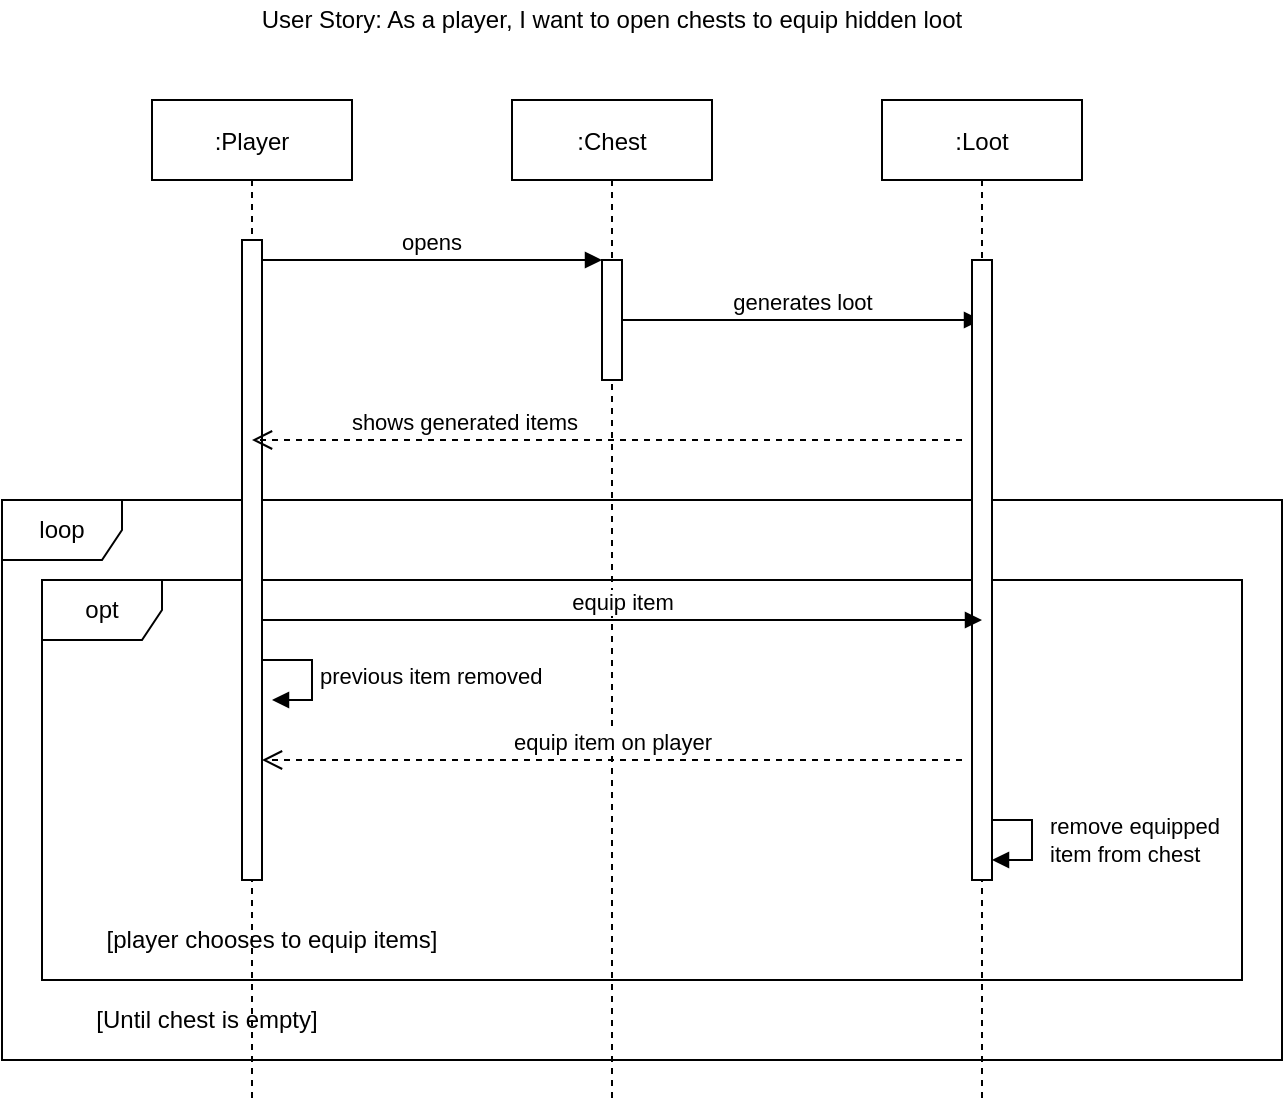 <mxfile version="14.4.3" type="device"><diagram id="kgpKYQtTHZ0yAKxKKP6v" name="Page-1"><mxGraphModel dx="610" dy="887" grid="1" gridSize="10" guides="1" tooltips="1" connect="1" arrows="1" fold="1" page="1" pageScale="1" pageWidth="850" pageHeight="1100" math="0" shadow="0"><root><mxCell id="0"/><mxCell id="1" parent="0"/><mxCell id="uiGLShpXSErpIMGkvje7-9" value="loop" style="shape=umlFrame;whiteSpace=wrap;html=1;" vertex="1" parent="1"><mxGeometry x="130" y="280" width="640" height="280" as="geometry"/></mxCell><mxCell id="uiGLShpXSErpIMGkvje7-12" value="opt" style="shape=umlFrame;whiteSpace=wrap;html=1;" vertex="1" parent="1"><mxGeometry x="150" y="320" width="600" height="200" as="geometry"/></mxCell><mxCell id="3nuBFxr9cyL0pnOWT2aG-1" value=":Player" style="shape=umlLifeline;perimeter=lifelinePerimeter;container=1;collapsible=0;recursiveResize=0;rounded=0;shadow=0;strokeWidth=1;" parent="1" vertex="1"><mxGeometry x="205" y="80" width="100" height="500" as="geometry"/></mxCell><mxCell id="3nuBFxr9cyL0pnOWT2aG-2" value="" style="points=[];perimeter=orthogonalPerimeter;rounded=0;shadow=0;strokeWidth=1;" parent="3nuBFxr9cyL0pnOWT2aG-1" vertex="1"><mxGeometry x="45" y="70" width="10" height="320" as="geometry"/></mxCell><mxCell id="uiGLShpXSErpIMGkvje7-17" value="previous item removed" style="edgeStyle=orthogonalEdgeStyle;html=1;align=left;spacingLeft=2;endArrow=block;rounded=0;entryX=1;entryY=0;" edge="1" parent="3nuBFxr9cyL0pnOWT2aG-1"><mxGeometry relative="1" as="geometry"><mxPoint x="55" y="280" as="sourcePoint"/><Array as="points"><mxPoint x="80" y="280"/></Array><mxPoint x="60" y="300" as="targetPoint"/></mxGeometry></mxCell><mxCell id="3nuBFxr9cyL0pnOWT2aG-5" value=":Chest" style="shape=umlLifeline;perimeter=lifelinePerimeter;container=1;collapsible=0;recursiveResize=0;rounded=0;shadow=0;strokeWidth=1;" parent="1" vertex="1"><mxGeometry x="385" y="80" width="100" height="500" as="geometry"/></mxCell><mxCell id="3nuBFxr9cyL0pnOWT2aG-6" value="" style="points=[];perimeter=orthogonalPerimeter;rounded=0;shadow=0;strokeWidth=1;" parent="3nuBFxr9cyL0pnOWT2aG-5" vertex="1"><mxGeometry x="45" y="80" width="10" height="60" as="geometry"/></mxCell><mxCell id="uiGLShpXSErpIMGkvje7-7" value="generates loot" style="html=1;verticalAlign=bottom;endArrow=block;" edge="1" parent="3nuBFxr9cyL0pnOWT2aG-5" target="uiGLShpXSErpIMGkvje7-3"><mxGeometry width="80" relative="1" as="geometry"><mxPoint x="55" y="110" as="sourcePoint"/><mxPoint x="135" y="110" as="targetPoint"/></mxGeometry></mxCell><mxCell id="3nuBFxr9cyL0pnOWT2aG-8" value="opens" style="verticalAlign=bottom;endArrow=block;entryX=0;entryY=0;shadow=0;strokeWidth=1;" parent="1" source="3nuBFxr9cyL0pnOWT2aG-2" target="3nuBFxr9cyL0pnOWT2aG-6" edge="1"><mxGeometry relative="1" as="geometry"><mxPoint x="360" y="160" as="sourcePoint"/></mxGeometry></mxCell><mxCell id="uiGLShpXSErpIMGkvje7-1" value="User Story: As a player, I want to open chests to equip hidden loot" style="text;html=1;strokeColor=none;fillColor=none;align=center;verticalAlign=middle;whiteSpace=wrap;rounded=0;" vertex="1" parent="1"><mxGeometry x="165" y="30" width="540" height="20" as="geometry"/></mxCell><mxCell id="uiGLShpXSErpIMGkvje7-3" value=":Loot" style="shape=umlLifeline;perimeter=lifelinePerimeter;container=1;collapsible=0;recursiveResize=0;rounded=0;shadow=0;strokeWidth=1;" vertex="1" parent="1"><mxGeometry x="570" y="80" width="100" height="500" as="geometry"/></mxCell><mxCell id="uiGLShpXSErpIMGkvje7-4" value="" style="points=[];perimeter=orthogonalPerimeter;rounded=0;shadow=0;strokeWidth=1;" vertex="1" parent="uiGLShpXSErpIMGkvje7-3"><mxGeometry x="45" y="80" width="10" height="310" as="geometry"/></mxCell><mxCell id="uiGLShpXSErpIMGkvje7-20" value="remove equipped &lt;br&gt;item from chest" style="edgeStyle=orthogonalEdgeStyle;html=1;align=left;spacingLeft=2;endArrow=block;rounded=0;entryX=1;entryY=0;" edge="1" parent="uiGLShpXSErpIMGkvje7-3"><mxGeometry y="5" relative="1" as="geometry"><mxPoint x="55" y="360" as="sourcePoint"/><Array as="points"><mxPoint x="75" y="360"/></Array><mxPoint x="55" y="380" as="targetPoint"/><mxPoint as="offset"/></mxGeometry></mxCell><mxCell id="uiGLShpXSErpIMGkvje7-8" value="shows generated items" style="html=1;verticalAlign=bottom;endArrow=open;dashed=1;endSize=8;" edge="1" parent="1" target="3nuBFxr9cyL0pnOWT2aG-1"><mxGeometry x="0.406" relative="1" as="geometry"><mxPoint x="610" y="250" as="sourcePoint"/><mxPoint x="530" y="250" as="targetPoint"/><mxPoint as="offset"/></mxGeometry></mxCell><mxCell id="uiGLShpXSErpIMGkvje7-10" value="[player chooses to equip items]" style="text;html=1;strokeColor=none;fillColor=none;align=center;verticalAlign=middle;whiteSpace=wrap;rounded=0;" vertex="1" parent="1"><mxGeometry x="180" y="490" width="170" height="20" as="geometry"/></mxCell><mxCell id="uiGLShpXSErpIMGkvje7-13" value="[Until chest is empty]" style="text;html=1;strokeColor=none;fillColor=none;align=center;verticalAlign=middle;whiteSpace=wrap;rounded=0;" vertex="1" parent="1"><mxGeometry x="165" y="530" width="135" height="20" as="geometry"/></mxCell><mxCell id="uiGLShpXSErpIMGkvje7-14" value="equip item" style="html=1;verticalAlign=bottom;endArrow=block;" edge="1" parent="1"><mxGeometry width="80" relative="1" as="geometry"><mxPoint x="260" y="340" as="sourcePoint"/><mxPoint x="620" y="340" as="targetPoint"/></mxGeometry></mxCell><mxCell id="uiGLShpXSErpIMGkvje7-18" value="equip item on player" style="html=1;verticalAlign=bottom;endArrow=open;dashed=1;endSize=8;" edge="1" parent="1"><mxGeometry relative="1" as="geometry"><mxPoint x="610" y="410" as="sourcePoint"/><mxPoint x="260" y="410" as="targetPoint"/></mxGeometry></mxCell></root></mxGraphModel></diagram></mxfile>